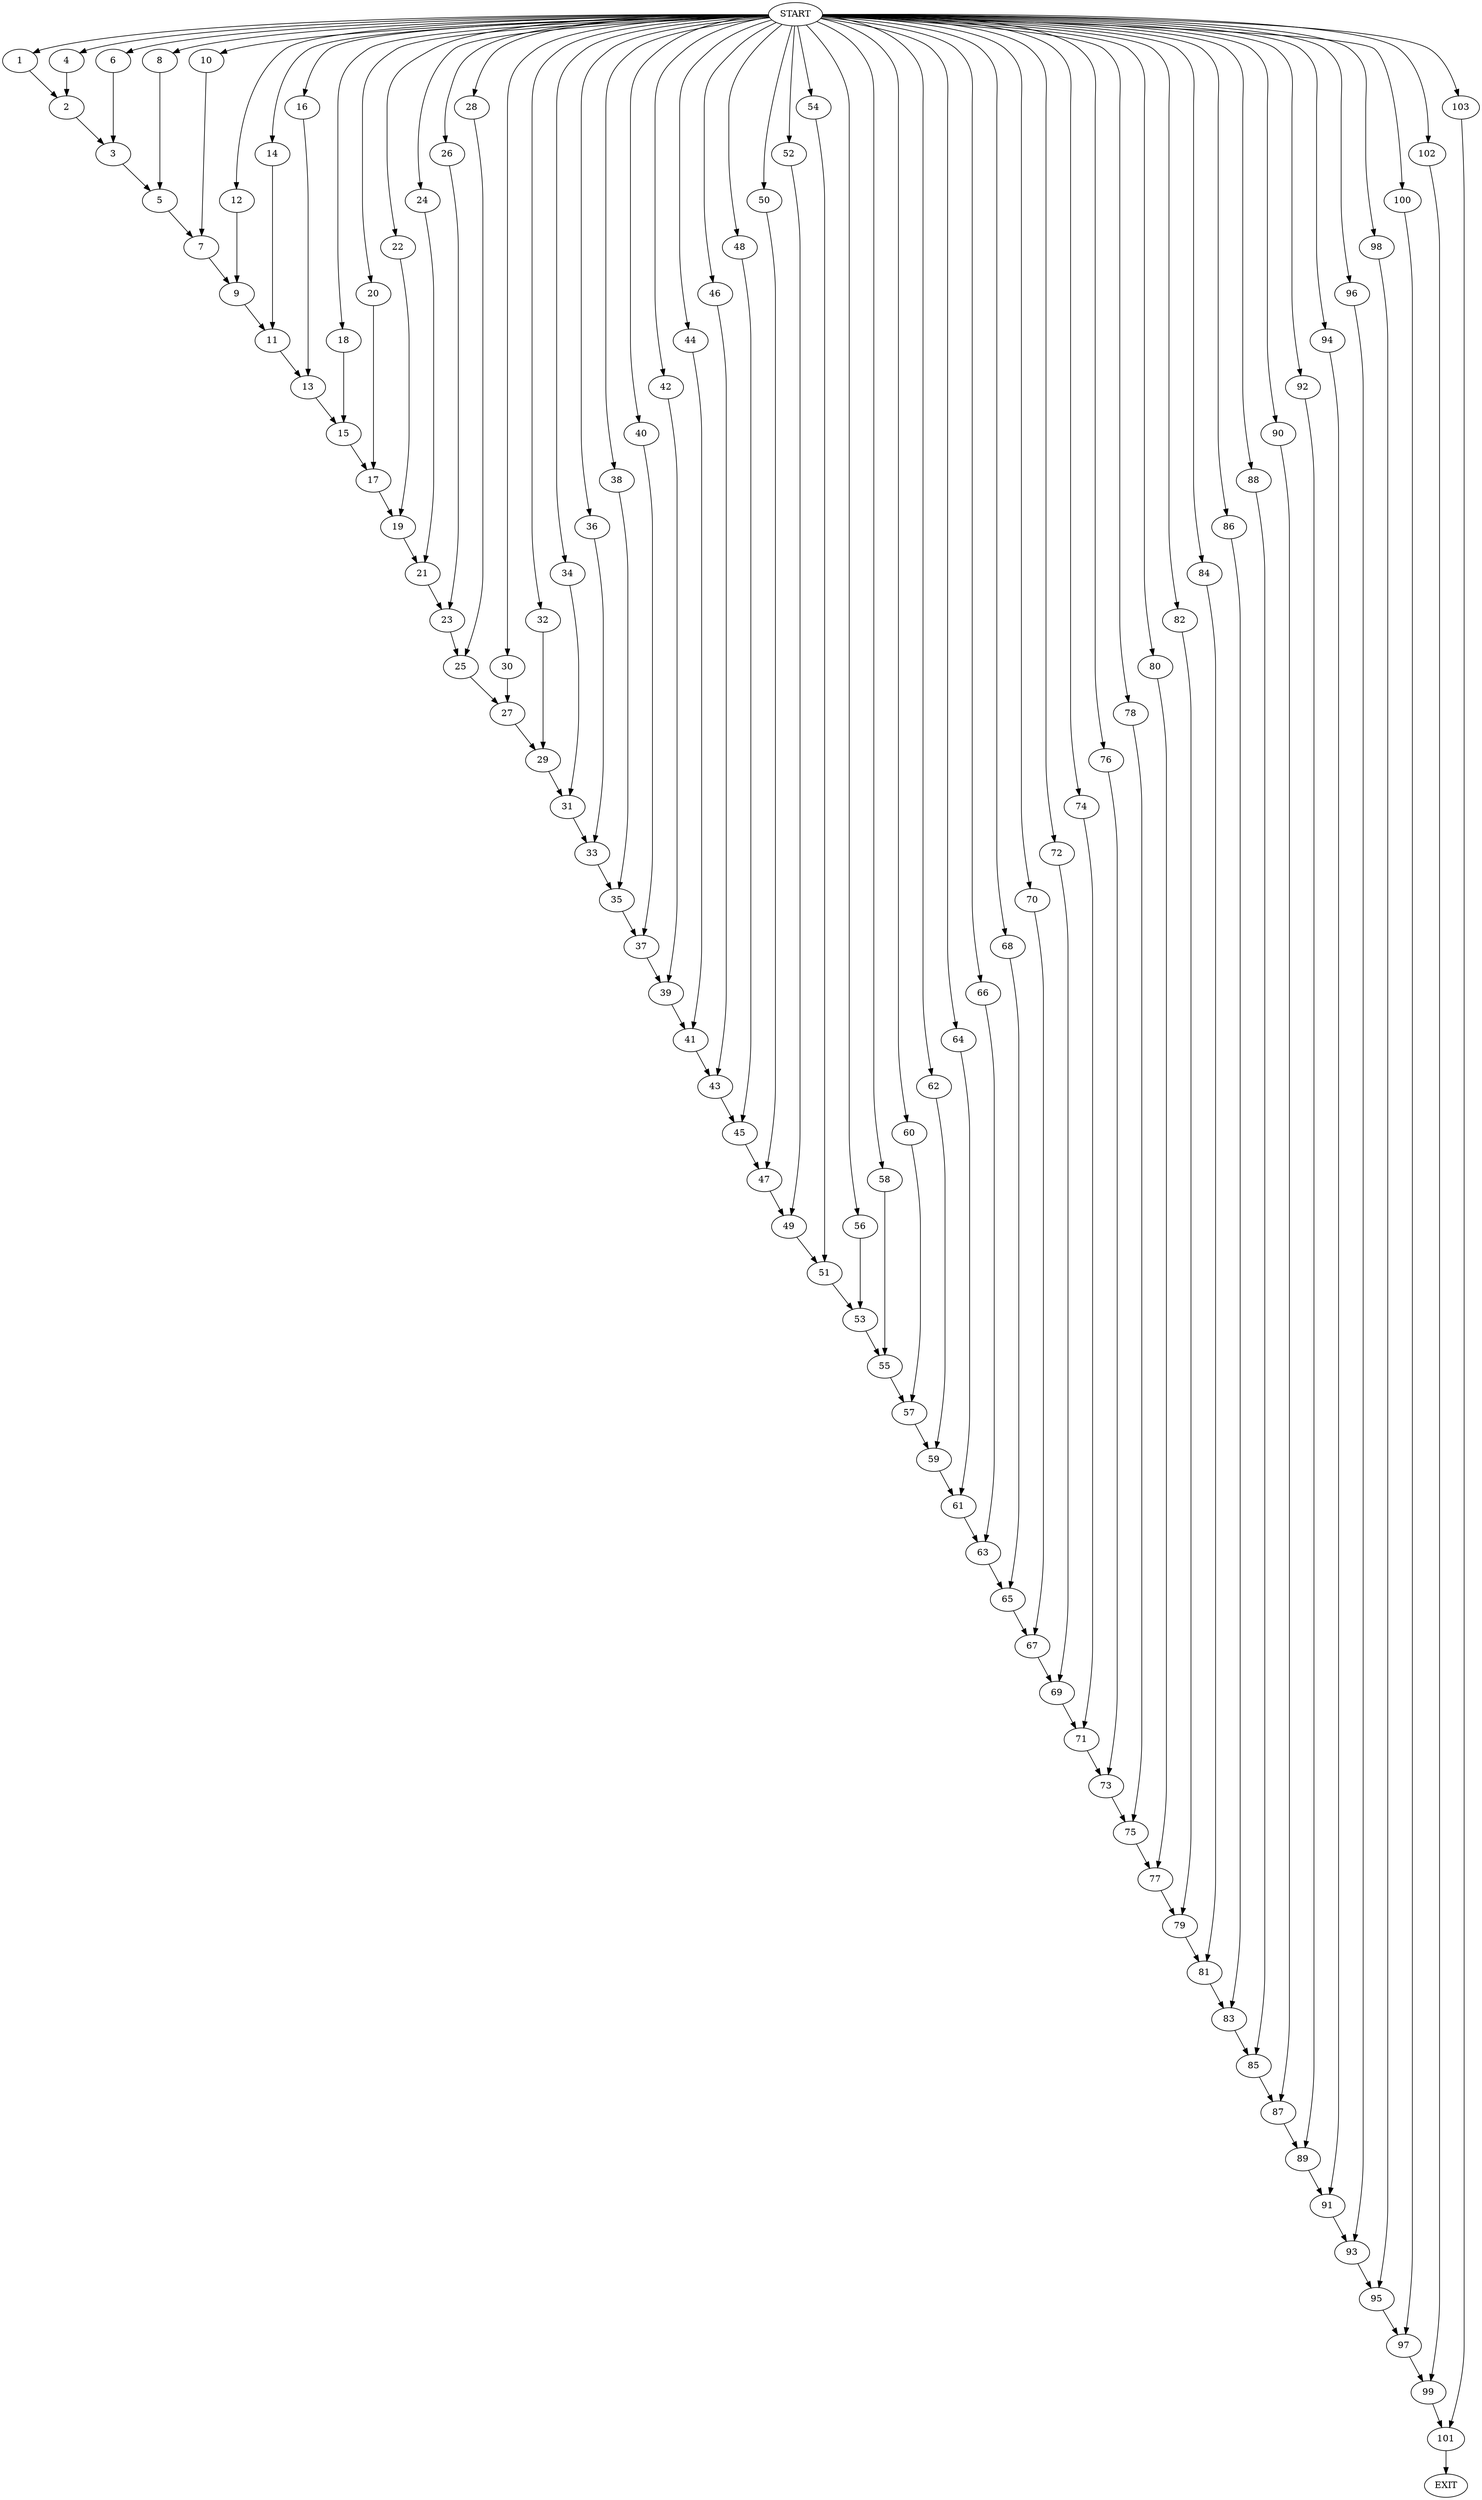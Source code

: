 digraph {
0 [label="START"]
104 [label="EXIT"]
0 -> 1
1 -> 2
2 -> 3
0 -> 4
4 -> 2
3 -> 5
0 -> 6
6 -> 3
5 -> 7
0 -> 8
8 -> 5
7 -> 9
0 -> 10
10 -> 7
9 -> 11
0 -> 12
12 -> 9
11 -> 13
0 -> 14
14 -> 11
13 -> 15
0 -> 16
16 -> 13
15 -> 17
0 -> 18
18 -> 15
17 -> 19
0 -> 20
20 -> 17
19 -> 21
0 -> 22
22 -> 19
21 -> 23
0 -> 24
24 -> 21
23 -> 25
0 -> 26
26 -> 23
25 -> 27
0 -> 28
28 -> 25
27 -> 29
0 -> 30
30 -> 27
29 -> 31
0 -> 32
32 -> 29
31 -> 33
0 -> 34
34 -> 31
33 -> 35
0 -> 36
36 -> 33
35 -> 37
0 -> 38
38 -> 35
37 -> 39
0 -> 40
40 -> 37
39 -> 41
0 -> 42
42 -> 39
41 -> 43
0 -> 44
44 -> 41
43 -> 45
0 -> 46
46 -> 43
45 -> 47
0 -> 48
48 -> 45
47 -> 49
0 -> 50
50 -> 47
49 -> 51
0 -> 52
52 -> 49
51 -> 53
0 -> 54
54 -> 51
53 -> 55
0 -> 56
56 -> 53
55 -> 57
0 -> 58
58 -> 55
57 -> 59
0 -> 60
60 -> 57
59 -> 61
0 -> 62
62 -> 59
61 -> 63
0 -> 64
64 -> 61
63 -> 65
0 -> 66
66 -> 63
65 -> 67
0 -> 68
68 -> 65
67 -> 69
0 -> 70
70 -> 67
69 -> 71
0 -> 72
72 -> 69
71 -> 73
0 -> 74
74 -> 71
73 -> 75
0 -> 76
76 -> 73
75 -> 77
0 -> 78
78 -> 75
77 -> 79
0 -> 80
80 -> 77
79 -> 81
0 -> 82
82 -> 79
81 -> 83
0 -> 84
84 -> 81
83 -> 85
0 -> 86
86 -> 83
85 -> 87
0 -> 88
88 -> 85
87 -> 89
0 -> 90
90 -> 87
89 -> 91
0 -> 92
92 -> 89
91 -> 93
0 -> 94
94 -> 91
93 -> 95
0 -> 96
96 -> 93
95 -> 97
0 -> 98
98 -> 95
97 -> 99
0 -> 100
100 -> 97
99 -> 101
0 -> 102
102 -> 99
101 -> 104
0 -> 103
103 -> 101
}

